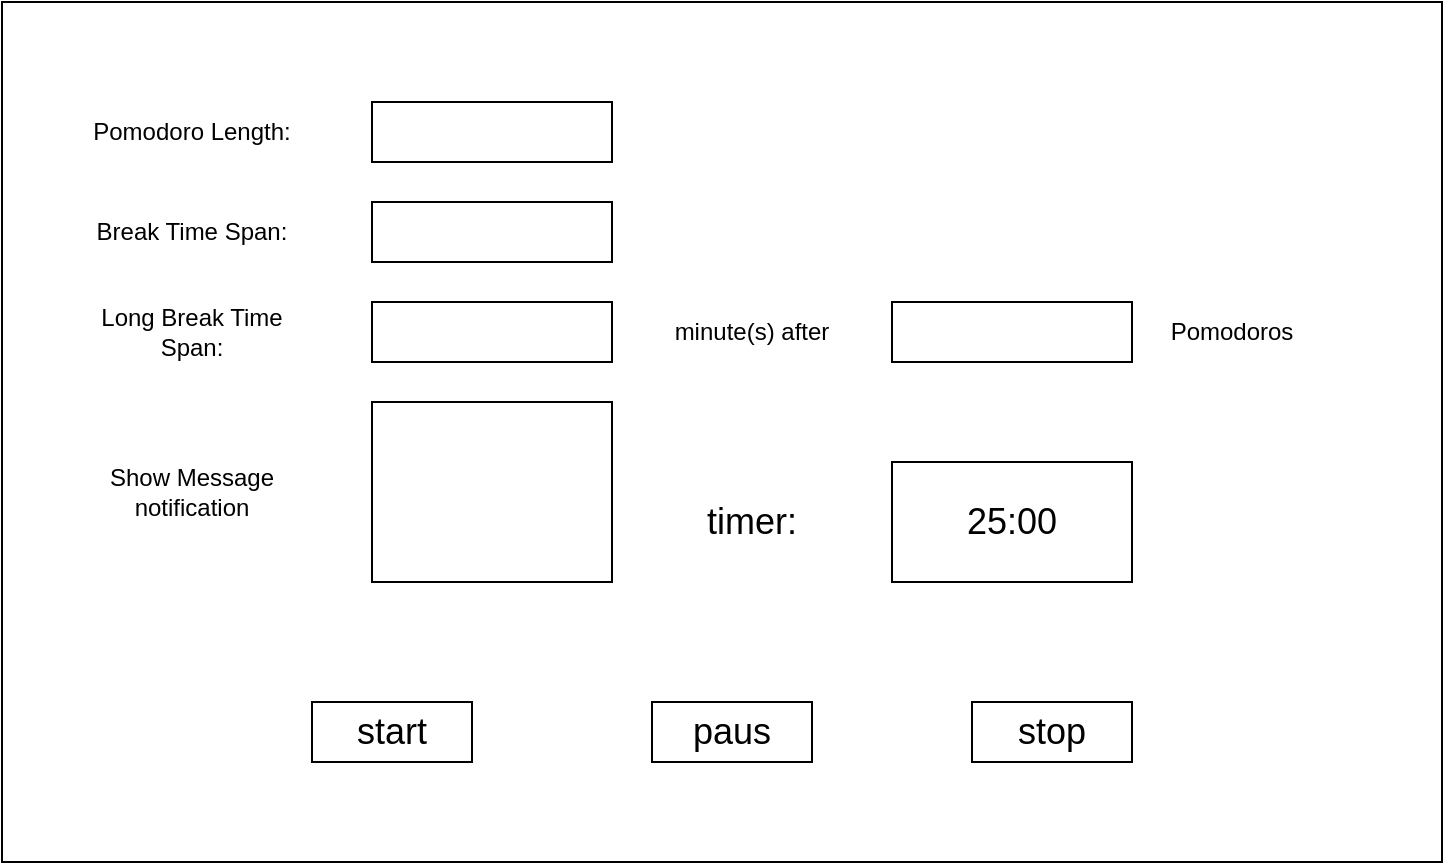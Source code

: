 <mxfile version="15.5.4" type="embed"><diagram id="677z3VLzvzpUg0zOksJ4" name="Page-1"><mxGraphModel dx="1298" dy="823" grid="1" gridSize="10" guides="1" tooltips="1" connect="1" arrows="1" fold="1" page="1" pageScale="1" pageWidth="850" pageHeight="1100" math="0" shadow="0"><root><mxCell id="0"/><mxCell id="1" parent="0"/><mxCell id="HejqSCb5vRLls4wG4HWl-1" value="" style="rounded=0;whiteSpace=wrap;html=1;" parent="1" vertex="1"><mxGeometry x="65" y="200" width="720" height="430" as="geometry"/></mxCell><mxCell id="HejqSCb5vRLls4wG4HWl-2" value="" style="rounded=0;whiteSpace=wrap;html=1;" parent="1" vertex="1"><mxGeometry x="250" y="250" width="120" height="30" as="geometry"/></mxCell><mxCell id="HejqSCb5vRLls4wG4HWl-3" value="" style="rounded=0;whiteSpace=wrap;html=1;" parent="1" vertex="1"><mxGeometry x="250" y="400" width="120" height="90" as="geometry"/></mxCell><mxCell id="HejqSCb5vRLls4wG4HWl-4" value="" style="rounded=0;whiteSpace=wrap;html=1;" parent="1" vertex="1"><mxGeometry x="250" y="350" width="120" height="30" as="geometry"/></mxCell><mxCell id="HejqSCb5vRLls4wG4HWl-5" value="" style="rounded=0;whiteSpace=wrap;html=1;" parent="1" vertex="1"><mxGeometry x="250" y="300" width="120" height="30" as="geometry"/></mxCell><mxCell id="HejqSCb5vRLls4wG4HWl-6" value="" style="rounded=0;whiteSpace=wrap;html=1;" parent="1" vertex="1"><mxGeometry x="510" y="350" width="120" height="30" as="geometry"/></mxCell><mxCell id="HejqSCb5vRLls4wG4HWl-7" value="Pomodoro Length:" style="text;html=1;strokeColor=none;fillColor=none;align=center;verticalAlign=middle;whiteSpace=wrap;rounded=0;" parent="1" vertex="1"><mxGeometry x="100" y="250" width="120" height="30" as="geometry"/></mxCell><mxCell id="HejqSCb5vRLls4wG4HWl-8" value="minute(s) after" style="text;html=1;strokeColor=none;fillColor=none;align=center;verticalAlign=middle;whiteSpace=wrap;rounded=0;" parent="1" vertex="1"><mxGeometry x="380" y="350" width="120" height="30" as="geometry"/></mxCell><mxCell id="HejqSCb5vRLls4wG4HWl-9" value="Break Time Span:" style="text;html=1;strokeColor=none;fillColor=none;align=center;verticalAlign=middle;whiteSpace=wrap;rounded=0;" parent="1" vertex="1"><mxGeometry x="100" y="300" width="120" height="30" as="geometry"/></mxCell><mxCell id="HejqSCb5vRLls4wG4HWl-10" value="Long Break Time Span:" style="text;html=1;strokeColor=none;fillColor=none;align=center;verticalAlign=middle;whiteSpace=wrap;rounded=0;" parent="1" vertex="1"><mxGeometry x="100" y="350" width="120" height="30" as="geometry"/></mxCell><mxCell id="HejqSCb5vRLls4wG4HWl-11" value="Show Message notification" style="text;html=1;strokeColor=none;fillColor=none;align=center;verticalAlign=middle;whiteSpace=wrap;rounded=0;" parent="1" vertex="1"><mxGeometry x="100" y="430" width="120" height="30" as="geometry"/></mxCell><mxCell id="HejqSCb5vRLls4wG4HWl-13" value="Pomodoros" style="text;html=1;strokeColor=none;fillColor=none;align=center;verticalAlign=middle;whiteSpace=wrap;rounded=0;" parent="1" vertex="1"><mxGeometry x="620" y="350" width="120" height="30" as="geometry"/></mxCell><mxCell id="2" value="&lt;font style=&quot;font-size: 18px&quot;&gt;start&lt;/font&gt;" style="rounded=0;whiteSpace=wrap;html=1;" vertex="1" parent="1"><mxGeometry x="220" y="550" width="80" height="30" as="geometry"/></mxCell><mxCell id="3" value="&lt;span style=&quot;font-size: 18px&quot;&gt;paus&lt;/span&gt;" style="rounded=0;whiteSpace=wrap;html=1;" vertex="1" parent="1"><mxGeometry x="390" y="550" width="80" height="30" as="geometry"/></mxCell><mxCell id="6" value="25:00" style="rounded=0;whiteSpace=wrap;html=1;fontSize=18;" vertex="1" parent="1"><mxGeometry x="510" y="430" width="120" height="60" as="geometry"/></mxCell><mxCell id="7" value="timer:" style="text;html=1;strokeColor=none;fillColor=none;align=center;verticalAlign=middle;whiteSpace=wrap;rounded=0;fontSize=18;" vertex="1" parent="1"><mxGeometry x="410" y="445" width="60" height="30" as="geometry"/></mxCell><mxCell id="8" value="&lt;span style=&quot;font-size: 18px&quot;&gt;stop&lt;br&gt;&lt;/span&gt;" style="rounded=0;whiteSpace=wrap;html=1;" vertex="1" parent="1"><mxGeometry x="550" y="550" width="80" height="30" as="geometry"/></mxCell></root></mxGraphModel></diagram></mxfile>